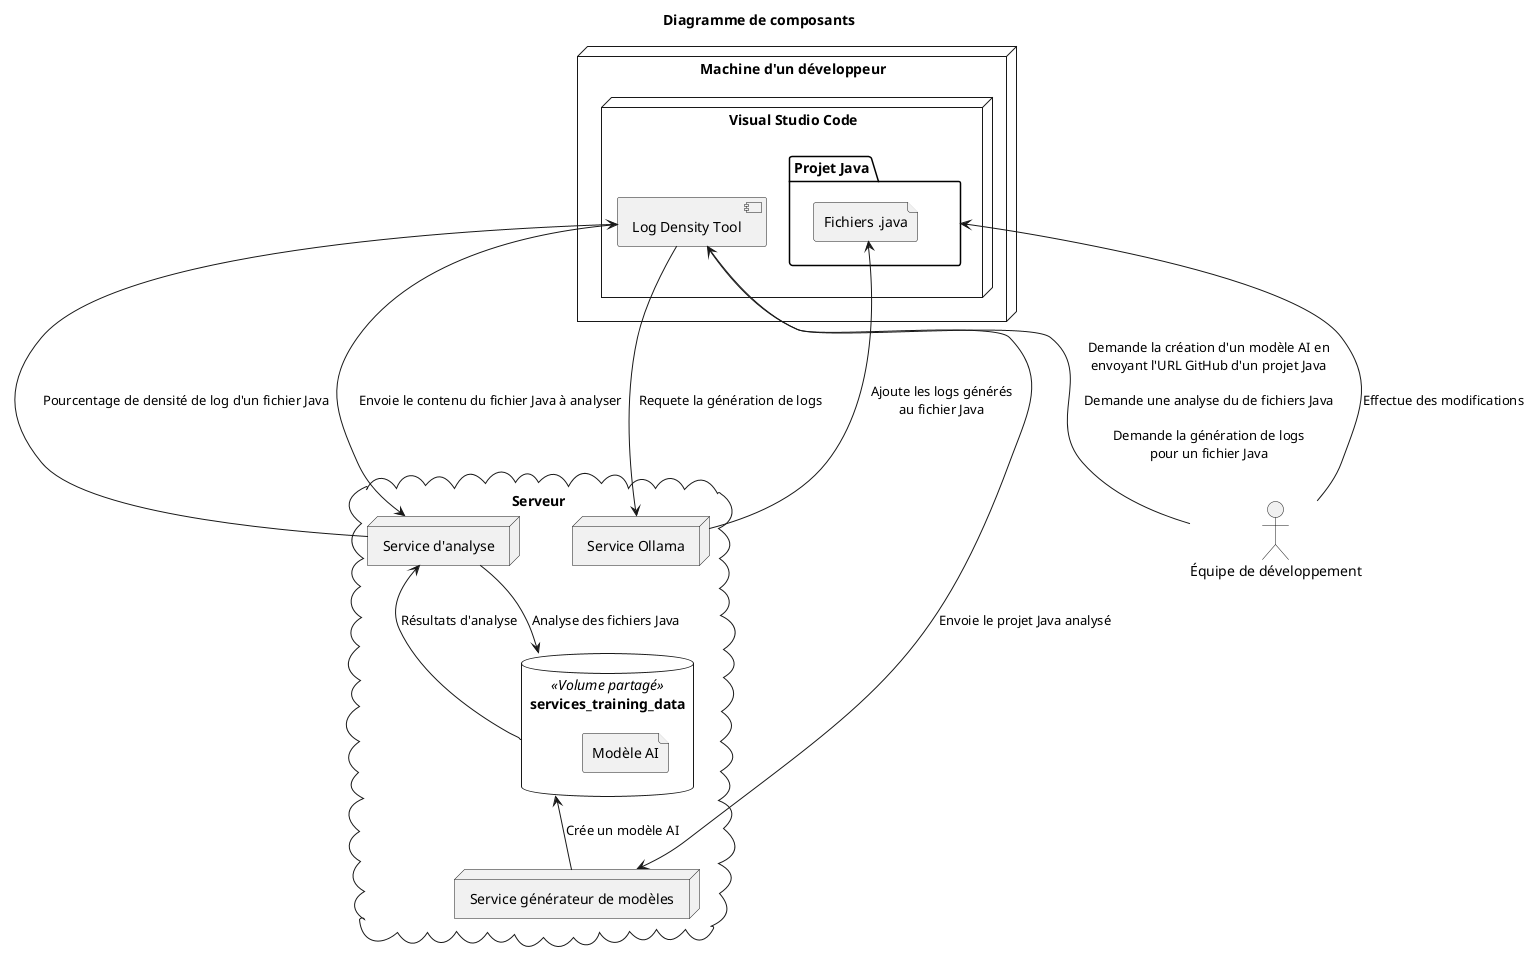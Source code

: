 @startuml components

title Diagramme de composants

actor "Équipe de développement" as team

node "Machine d'un développeur" as machine {
    node "Visual Studio Code" as IDE {
        package "Projet Java" as project {
            file "Fichiers .java" as files
        }

        component "Log Density Tool" as plugin
    }
}

cloud "Serveur" as server {
    node "Service d'analyse" as serviceB

    node "Service générateur de modèles" as serviceA

    node "Service Ollama" as serviceOllama

    database "services_training_data" <<Volume partagé>> as sharedVolume {
        file "Modèle AI" as model
    }
}

team -u-> plugin: "Demande la création d'un modèle AI en\nenvoyant l'URL GitHub d'un projet Java\n\nDemande une analyse du de fichiers Java\n\nDemande la génération de logs\npour un fichier Java"
team -u-> project: "Effectue des modifications"

plugin -d-> serviceA: "Envoie le projet Java analysé"
serviceA -u-> sharedVolume: "Crée un modèle AI"

sharedVolume -r-> serviceB: "Résultats d'analyse"
serviceB --> sharedVolume: "Analyse des fichiers Java"

plugin --> serviceB: "Envoie le contenu du fichier Java à analyser"
serviceB --> plugin: "Pourcentage de densité de log d'un fichier Java"

plugin -d-> serviceOllama: "Requete la génération de logs"
serviceOllama -l-> files: "Ajoute les logs générés\nau fichier Java"

@enduml